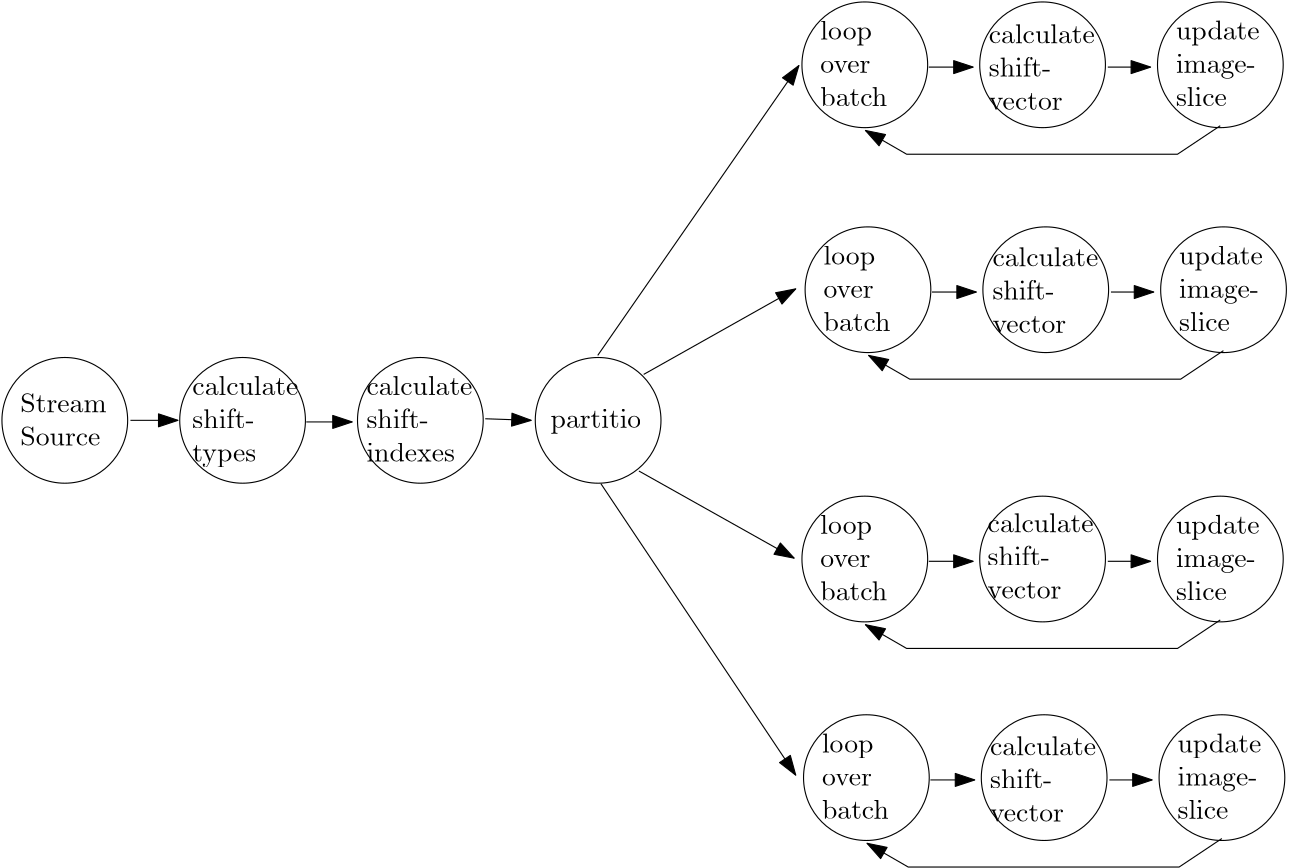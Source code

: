 <?xml version="1.0"?>
<!DOCTYPE ipe SYSTEM "ipe.dtd">
<ipe version="70206" creator="Ipe 7.2.7">
<info created="D:20210509222512" modified="D:20210515152414"/>
<ipestyle name="basic">
<symbol name="arrow/arc(spx)">
<path stroke="sym-stroke" fill="sym-stroke" pen="sym-pen">
0 0 m
-1 0.333 l
-1 -0.333 l
h
</path>
</symbol>
<symbol name="arrow/farc(spx)">
<path stroke="sym-stroke" fill="white" pen="sym-pen">
0 0 m
-1 0.333 l
-1 -0.333 l
h
</path>
</symbol>
<symbol name="arrow/ptarc(spx)">
<path stroke="sym-stroke" fill="sym-stroke" pen="sym-pen">
0 0 m
-1 0.333 l
-0.8 0 l
-1 -0.333 l
h
</path>
</symbol>
<symbol name="arrow/fptarc(spx)">
<path stroke="sym-stroke" fill="white" pen="sym-pen">
0 0 m
-1 0.333 l
-0.8 0 l
-1 -0.333 l
h
</path>
</symbol>
<symbol name="mark/circle(sx)" transformations="translations">
<path fill="sym-stroke">
0.6 0 0 0.6 0 0 e
0.4 0 0 0.4 0 0 e
</path>
</symbol>
<symbol name="mark/disk(sx)" transformations="translations">
<path fill="sym-stroke">
0.6 0 0 0.6 0 0 e
</path>
</symbol>
<symbol name="mark/fdisk(sfx)" transformations="translations">
<group>
<path fill="sym-fill">
0.5 0 0 0.5 0 0 e
</path>
<path fill="sym-stroke" fillrule="eofill">
0.6 0 0 0.6 0 0 e
0.4 0 0 0.4 0 0 e
</path>
</group>
</symbol>
<symbol name="mark/box(sx)" transformations="translations">
<path fill="sym-stroke" fillrule="eofill">
-0.6 -0.6 m
0.6 -0.6 l
0.6 0.6 l
-0.6 0.6 l
h
-0.4 -0.4 m
0.4 -0.4 l
0.4 0.4 l
-0.4 0.4 l
h
</path>
</symbol>
<symbol name="mark/square(sx)" transformations="translations">
<path fill="sym-stroke">
-0.6 -0.6 m
0.6 -0.6 l
0.6 0.6 l
-0.6 0.6 l
h
</path>
</symbol>
<symbol name="mark/fsquare(sfx)" transformations="translations">
<group>
<path fill="sym-fill">
-0.5 -0.5 m
0.5 -0.5 l
0.5 0.5 l
-0.5 0.5 l
h
</path>
<path fill="sym-stroke" fillrule="eofill">
-0.6 -0.6 m
0.6 -0.6 l
0.6 0.6 l
-0.6 0.6 l
h
-0.4 -0.4 m
0.4 -0.4 l
0.4 0.4 l
-0.4 0.4 l
h
</path>
</group>
</symbol>
<symbol name="mark/cross(sx)" transformations="translations">
<group>
<path fill="sym-stroke">
-0.43 -0.57 m
0.57 0.43 l
0.43 0.57 l
-0.57 -0.43 l
h
</path>
<path fill="sym-stroke">
-0.43 0.57 m
0.57 -0.43 l
0.43 -0.57 l
-0.57 0.43 l
h
</path>
</group>
</symbol>
<symbol name="arrow/fnormal(spx)">
<path stroke="sym-stroke" fill="white" pen="sym-pen">
0 0 m
-1 0.333 l
-1 -0.333 l
h
</path>
</symbol>
<symbol name="arrow/pointed(spx)">
<path stroke="sym-stroke" fill="sym-stroke" pen="sym-pen">
0 0 m
-1 0.333 l
-0.8 0 l
-1 -0.333 l
h
</path>
</symbol>
<symbol name="arrow/fpointed(spx)">
<path stroke="sym-stroke" fill="white" pen="sym-pen">
0 0 m
-1 0.333 l
-0.8 0 l
-1 -0.333 l
h
</path>
</symbol>
<symbol name="arrow/linear(spx)">
<path stroke="sym-stroke" pen="sym-pen">
-1 0.333 m
0 0 l
-1 -0.333 l
</path>
</symbol>
<symbol name="arrow/fdouble(spx)">
<path stroke="sym-stroke" fill="white" pen="sym-pen">
0 0 m
-1 0.333 l
-1 -0.333 l
h
-1 0 m
-2 0.333 l
-2 -0.333 l
h
</path>
</symbol>
<symbol name="arrow/double(spx)">
<path stroke="sym-stroke" fill="sym-stroke" pen="sym-pen">
0 0 m
-1 0.333 l
-1 -0.333 l
h
-1 0 m
-2 0.333 l
-2 -0.333 l
h
</path>
</symbol>
<pen name="heavier" value="0.8"/>
<pen name="fat" value="1.2"/>
<pen name="ultrafat" value="2"/>
<symbolsize name="large" value="5"/>
<symbolsize name="small" value="2"/>
<symbolsize name="tiny" value="1.1"/>
<arrowsize name="large" value="10"/>
<arrowsize name="small" value="5"/>
<arrowsize name="tiny" value="3"/>
<color name="red" value="1 0 0"/>
<color name="green" value="0 1 0"/>
<color name="blue" value="0 0 1"/>
<color name="yellow" value="1 1 0"/>
<color name="orange" value="1 0.647 0"/>
<color name="gold" value="1 0.843 0"/>
<color name="purple" value="0.627 0.125 0.941"/>
<color name="gray" value="0.745"/>
<color name="brown" value="0.647 0.165 0.165"/>
<color name="navy" value="0 0 0.502"/>
<color name="pink" value="1 0.753 0.796"/>
<color name="seagreen" value="0.18 0.545 0.341"/>
<color name="turquoise" value="0.251 0.878 0.816"/>
<color name="violet" value="0.933 0.51 0.933"/>
<color name="darkblue" value="0 0 0.545"/>
<color name="darkcyan" value="0 0.545 0.545"/>
<color name="darkgray" value="0.663"/>
<color name="darkgreen" value="0 0.392 0"/>
<color name="darkmagenta" value="0.545 0 0.545"/>
<color name="darkorange" value="1 0.549 0"/>
<color name="darkred" value="0.545 0 0"/>
<color name="lightblue" value="0.678 0.847 0.902"/>
<color name="lightcyan" value="0.878 1 1"/>
<color name="lightgray" value="0.827"/>
<color name="lightgreen" value="0.565 0.933 0.565"/>
<color name="lightyellow" value="1 1 0.878"/>
<dashstyle name="dashed" value="[4] 0"/>
<dashstyle name="dotted" value="[1 3] 0"/>
<dashstyle name="dash dotted" value="[4 2 1 2] 0"/>
<dashstyle name="dash dot dotted" value="[4 2 1 2 1 2] 0"/>
<textsize name="large" value="\large"/>
<textsize name="Large" value="\Large"/>
<textsize name="LARGE" value="\LARGE"/>
<textsize name="huge" value="\huge"/>
<textsize name="Huge" value="\Huge"/>
<textsize name="small" value="\small"/>
<textsize name="footnote" value="\footnotesize"/>
<textsize name="tiny" value="\tiny"/>
<textstyle name="center" begin="\begin{center}" end="\end{center}"/>
<textstyle name="itemize" begin="\begin{itemize}" end="\end{itemize}"/>
<textstyle name="item" begin="\begin{itemize}\item{}" end="\end{itemize}"/>
<gridsize name="4 pts" value="4"/>
<gridsize name="8 pts (~3 mm)" value="8"/>
<gridsize name="16 pts (~6 mm)" value="16"/>
<gridsize name="32 pts (~12 mm)" value="32"/>
<gridsize name="10 pts (~3.5 mm)" value="10"/>
<gridsize name="20 pts (~7 mm)" value="20"/>
<gridsize name="14 pts (~5 mm)" value="14"/>
<gridsize name="28 pts (~10 mm)" value="28"/>
<gridsize name="56 pts (~20 mm)" value="56"/>
<anglesize name="90 deg" value="90"/>
<anglesize name="60 deg" value="60"/>
<anglesize name="45 deg" value="45"/>
<anglesize name="30 deg" value="30"/>
<anglesize name="22.5 deg" value="22.5"/>
<opacity name="10%" value="0.1"/>
<opacity name="30%" value="0.3"/>
<opacity name="50%" value="0.5"/>
<opacity name="75%" value="0.75"/>
<tiling name="falling" angle="-60" step="4" width="1"/>
<tiling name="rising" angle="30" step="4" width="1"/>
</ipestyle>
<page>
<layer name="alpha"/>
<view layers="alpha" active="alpha"/>
<path layer="alpha" matrix="1 0 0 1 -32 0" stroke="black">
22.6274 0 0 22.6274 64 672 e
</path>
<path stroke="black">
22.6274 0 0 22.6274 96 672 e
</path>
<path stroke="black">
22.6274 0 0 22.6274 160 672 e
</path>
<path stroke="black">
22.6274 0 0 22.6274 224 672 e
</path>
<text matrix="1 0 0 1 -80 -86.2728" transformations="translations" pos="96 768" stroke="black" type="minipage" width="32" height="11.873" depth="6.89" valign="top">Stream
Source</text>
<text matrix="1 0 0 1 -1.14052 -11.9754" transformations="translations" pos="208 688" stroke="black" type="minipage" width="32" height="6.791" depth="1.8" valign="top">partition</text>
<path matrix="1 0 0 1 32 48" stroke="black">
22.6274 0 0 22.6274 288 752 e
</path>
<text matrix="1 0 0 1 32 48" transformations="translations" pos="272 768" stroke="black" type="minipage" width="32" height="17.899" depth="12.93" valign="top">loop
over
batch</text>
<path matrix="1 0 0 1 32 48" stroke="black">
22.6274 0 0 22.6274 352 752 e
</path>
<path matrix="1 0 0 1 32 48" stroke="black">
22.6274 0 0 22.6274 416 752 e
</path>
<text matrix="1 0 0 1 32 48" transformations="translations" pos="400 768" stroke="black" type="minipage" width="32" height="17.899" depth="12.93" valign="top">update
image-
slice</text>
<path stroke="black" arrow="normal/normal">
55.6294 672.005 m
72.7371 672.005 l
</path>
<path stroke="black" arrow="normal/normal">
118.928 671.435 m
135.465 671.435 l
</path>
<path stroke="black" arrow="normal/normal">
183.367 672.575 m
199.905 672.005 l
</path>
<path stroke="black" arrow="normal/normal">
223.855 695.385 m
296.278 799.742 l
</path>
<path stroke="black" arrow="normal/normal">
240.393 688.542 m
295.138 719.336 l
</path>
<path stroke="black" arrow="normal/normal">
238.682 653.757 m
294.567 622.392 l
</path>
<path stroke="black" arrow="normal/normal">
224.996 649.194 m
295.138 544.267 l
</path>
<path stroke="black" arrow="normal/normal">
447.967 778.073 m
432.57 767.808 l
335.056 767.808 l
320.229 776.362 l
</path>
<path stroke="black" arrow="normal/normal">
343.039 799.172 m
359.006 799.172 l
</path>
<path stroke="black" arrow="normal/normal">
407.478 799.172 m
422.875 799.172 l
</path>
<path matrix="1 0 0 1 33.141 -32.9763" stroke="black">
22.6274 0 0 22.6274 288 752 e
</path>
<text matrix="1 0 0 1 33.141 -32.9763" transformations="translations" pos="272 768" stroke="black" type="minipage" width="32" height="17.899" depth="12.93" valign="top">loop
over
batch</text>
<path matrix="1 0 0 1 33.141 -32.9763" stroke="black">
22.6274 0 0 22.6274 352 752 e
</path>
<path matrix="1 0 0 1 33.141 -32.9763" stroke="black">
22.6274 0 0 22.6274 416 752 e
</path>
<text matrix="1 0 0 1 33.141 -32.9763" transformations="translations" pos="400 768" stroke="black" type="minipage" width="32" height="17.899" depth="12.93" valign="top">update
image-
slice</text>
<path matrix="1 0 0 1 1.14098 -80.9763" stroke="black" arrow="normal/normal">
447.967 778.073 m
432.57 767.808 l
335.056 767.808 l
320.229 776.362 l
</path>
<path matrix="1 0 0 1 1.14098 -80.9763" stroke="black" arrow="normal/normal">
343.039 799.172 m
359.006 799.172 l
</path>
<path matrix="1 0 0 1 1.14098 -80.9763" stroke="black" arrow="normal/normal">
407.478 799.172 m
422.875 799.172 l
</path>
<path matrix="1 0 0 1 32.0005 -129.92" stroke="black">
22.6274 0 0 22.6274 288 752 e
</path>
<text matrix="1 0 0 1 32.0005 -129.92" transformations="translations" pos="272 768" stroke="black" type="minipage" width="32" height="17.899" depth="12.93" valign="top">loop
over
batch</text>
<path matrix="1 0 0 1 32.0005 -129.92" stroke="black">
22.6274 0 0 22.6274 352 752 e
</path>
<path matrix="1 0 0 1 32.0005 -129.92" stroke="black">
22.6274 0 0 22.6274 416 752 e
</path>
<text matrix="1 0 0 1 32.0005 -129.92" transformations="translations" pos="400 768" stroke="black" type="minipage" width="32" height="17.899" depth="12.93" valign="top">update
image-
slice</text>
<path matrix="1 0 0 1 0.00046256 -177.92" stroke="black" arrow="normal/normal">
447.967 778.073 m
432.57 767.808 l
335.056 767.808 l
320.229 776.362 l
</path>
<path matrix="1 0 0 1 0.00046256 -177.92" stroke="black" arrow="normal/normal">
343.039 799.172 m
359.006 799.172 l
</path>
<path matrix="1 0 0 1 0.00046256 -177.92" stroke="black" arrow="normal/normal">
407.478 799.172 m
422.875 799.172 l
</path>
<path matrix="1 0 0 1 32.5707 -208.616" stroke="black">
22.6274 0 0 22.6274 288 752 e
</path>
<text matrix="1 0 0 1 32.5707 -208.616" transformations="translations" pos="272 768" stroke="black" type="minipage" width="32" height="17.899" depth="12.93" valign="top">loop
over
batch</text>
<path matrix="1 0 0 1 32.5707 -208.616" stroke="black">
22.6274 0 0 22.6274 352 752 e
</path>
<path matrix="1 0 0 1 32.5707 -208.616" stroke="black">
22.6274 0 0 22.6274 416 752 e
</path>
<text matrix="1 0 0 1 32.5707 -208.616" transformations="translations" pos="400 768" stroke="black" type="minipage" width="32" height="17.899" depth="12.93" valign="top">update
image-
slice</text>
<path matrix="1 0 0 1 0.57072 -256.616" stroke="black" arrow="normal/normal">
447.967 778.073 m
432.57 767.808 l
335.056 767.808 l
320.229 776.362 l
</path>
<path matrix="1 0 0 1 0.57072 -256.616" stroke="black" arrow="normal/normal">
343.039 799.172 m
359.006 799.172 l
</path>
<path matrix="1 0 0 1 0.57072 -256.616" stroke="black" arrow="normal/normal">
407.478 799.172 m
422.875 799.172 l
</path>
<text matrix="1 0 0 1 3.00454 -42.4928" transformations="translations" pos="74.9226 730.505" stroke="black" type="minipage" width="54.9401" height="18.866" depth="13.9" valign="top">calculate
shift- \\
types</text>
<text matrix="1 0 0 1 -8.15518 -41.2051" transformations="translations" pos="148.748 729.218" stroke="black" type="minipage" width="51.5064" height="17.899" depth="12.93" valign="top">calculate
shift- \\
indexes</text>
<text matrix="1 0 0 1 -139.067 36.4837" transformations="translations" pos="503.713 778.149" stroke="black" type="minipage" width="62.2369" height="17.899" depth="12.93" valign="top">calculate
shift-\\
vector</text>
<text matrix="1 0 0 1 -137.78 -43.7801" transformations="translations" pos="503.713 778.149" stroke="black" type="minipage" width="62.2369" height="17.899" depth="12.93" valign="top">calculate
shift-\\
vector</text>
<text matrix="1 0 0 1 -139.496 -139.496" transformations="translations" pos="503.713 778.149" stroke="black" type="minipage" width="62.2369" height="17.899" depth="12.93" valign="top">calculate
shift-\\
vector</text>
<text matrix="1 0 0 1 -138.638 -219.76" transformations="translations" pos="503.713 778.149" stroke="black" type="minipage" width="62.2369" height="17.899" depth="12.93" valign="top">calculate
shift-\\
vector</text>
</page>
</ipe>
